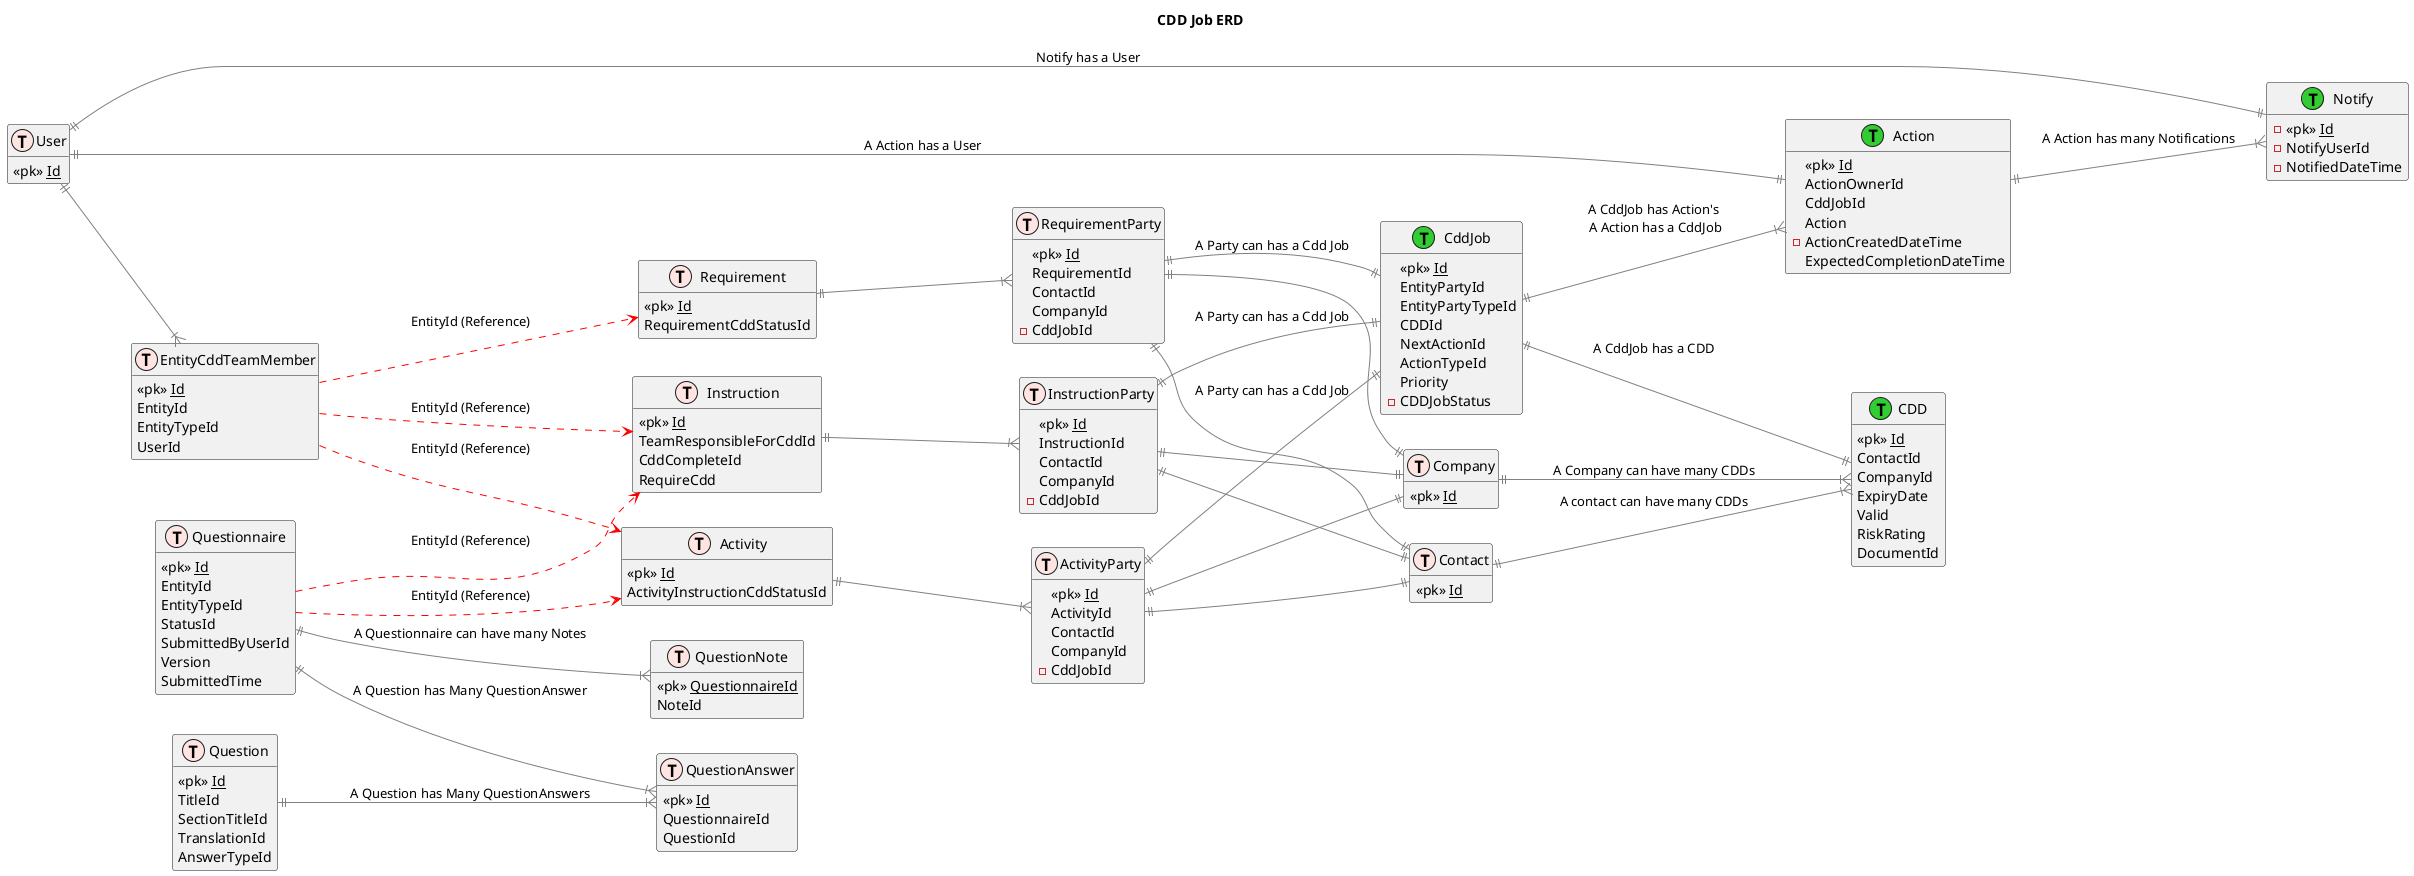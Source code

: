 @startuml

title CDD Job ERD 

left to right direction

!define newtable(x) class x << (T,LimeGreen) >>

!define table(x) class x << (T,mistyrose) >>   
!define view(x) class x << (V,lightblue) >>   
!define table(x) class x << (T,mistyrose) >>  
!define tr(x) class x << (R,red) >>  
!define tf(x) class x << (F,darkorange) >>   
!define af(x) class x << (F,white) >>   
!define fn(x) class x << (F,plum) >>   
!define fs(x) class x << (F,tan) >>   
!define ft(x) class x << (F,wheat) >>   
!define if(x) class x << (F,gaisboro) >>   
!define p(x) class x << (P,indianred) >>   
!define pc(x) class x << (P,lemonshiffon) >>   
!define x(x) class x << (P,linen) >>     
!define primary_key(x) <<pk>> <u>x</u>
!define foreign_key(x) <<fk>> <b>x</b>
!define link( k, y) k }--||  y
hide methods   
hide stereotypes  
skinparam classarrowcolor gray  

table(User)
{
    primary_key(Id)
}

table( EntityCddTeamMember)
{
    primary_key(Id)
    EntityId
    EntityTypeId
    UserId
}

table( Activity)
{
    primary_key(Id)
    ActivityInstructionCddStatusId
}

table( ActivityParty)
{
    primary_key(Id)
    ActivityId
    ContactId
    CompanyId
    -CddJobId
}

table( Instruction)
{
    primary_key(Id)
    TeamResponsibleForCddId
    CddCompleteId
    RequireCdd
}

table( InstructionParty)
{
    primary_key(Id)
    InstructionId
    ContactId
    CompanyId
    -CddJobId
}

table( Requirement)
{
    primary_key(Id)
    RequirementCddStatusId
}

table( RequirementParty)
{
    primary_key(Id)
    RequirementId
    ContactId
    CompanyId
    -CddJobId
}

'table(EnumTypeItem)
'{
'    primary_key(Id)
'}

table( Questionnaire)
{
    primary_key(Id)
    EntityId
    EntityTypeId
    StatusId
    SubmittedByUserId
    Version
    SubmittedTime
}

table( Question)
{
    primary_key(Id)
    TitleId
    SectionTitleId
    TranslationId
    AnswerTypeId
}

table( QuestionAnswer)
{
    primary_key(Id)
    QuestionnaireId 
    QuestionId
}

table( QuestionNote)
{
    primary_key(QuestionnaireId)
    NoteId
}

table(Contact)
{
    primary_key(Id)
}

table(Company)
{
    primary_key(Id)
}

newtable(CDD)
{
    primary_key(Id)
    ContactId
    CompanyId
    ExpiryDate
    Valid
    RiskRating
    DocumentId
}


'Questionnaire ||--|{ Question #line:red : (NEW) A Questionnaire can have many Questions
Questionnaire ||--|{ QuestionAnswer : A Question has Many QuestionAnswer
Questionnaire ||--|{ QuestionNote : A Questionnaire can have many Notes
Question ||--|{ QuestionAnswer : A Question has Many QuestionAnswers

'Activity  ||--|{ EnumTypeItem : ActivityInstructionCddStatusId (Pending, Complete)
'Instruction ||--|{ EnumTypeItem : TeamResponsibleForCddId (CentralCdd,Office)
'Instruction ||--|{ EnumTypeItem : CddCompleteId (Yes,No,preCentralisation)
'Questionnaire ||--|{ EnumTypeItem : StatusId (None,NotSubmitted,Submitted)
'Questionnaire ||--|{ EnumTypeItem : EntityTypeId (Activity,Instruction...)

Questionnaire ..> Activity #line:red; : EntityId (Reference)
Questionnaire ..> Instruction #line:red; : EntityId (Reference)

User ||--|{ EntityCddTeamMember

EntityCddTeamMember ..> Activity #line:red; : EntityId (Reference)
EntityCddTeamMember ..> Instruction #line:red; : EntityId (Reference)
EntityCddTeamMember ..> Requirement #line:red; : EntityId (Reference)

Activity ||--|{ ActivityParty
Instruction ||--|{ InstructionParty
Requirement ||--|{ RequirementParty

ActivityParty ||--|| Contact
ActivityParty ||--|| Company

InstructionParty ||--|| Contact
InstructionParty ||--|| Company

RequirementParty ||--|| Contact
RequirementParty ||--|| Company

newtable( CddJob)
{
    primary_key(Id)
    EntityPartyId
    EntityPartyTypeId
    CDDId
    NextActionId
    ActionTypeId
    Priority
    -CDDJobStatus
}

newtable(Action)
{
    primary_key(Id)
    ActionOwnerId
    CddJobId
    Action
    -ActionCreatedDateTime
    ExpectedCompletionDateTime 
    
}

newtable(Notify)
{
    -primary_key(Id)
    -NotifyUserId
    -NotifiedDateTime
}

'table( CDDQuestionnaire)
'{
'    primary_key(Id)
'    CDDId
'    QuestionnaireId
'}
'table(Questionnaire)
'{
'    primary_key(Id)
'}


ActivityParty ||--|| CddJob : A Party can has a Cdd Job
InstructionParty ||--|| CddJob : A Party can has a Cdd Job
RequirementParty ||--|| CddJob : A Party can has a Cdd Job

CddJob ||--|| CDD : A CddJob has a CDD
'CddJob ||--|{ EnumTypeItem : ActionType
CddJob ||--|{ Action : A CddJob has Action's\n A Action has a CddJob

Action ||--|| User : A Action has a User 
Action ||--|{ Notify : A Action has many Notifications
Notify ||--|| User : Notify has a User

Contact ||--|{ CDD : A contact can have many CDDs
Company ||--|{ CDD : A Company can have many CDDs

'CDD ||--|{ CDDQuestionnaire : A CDD has many Questionnaires
'CDDQuestionnaire }|--|| Questionnaire : A Questionnaire has many CDD's

@enduml